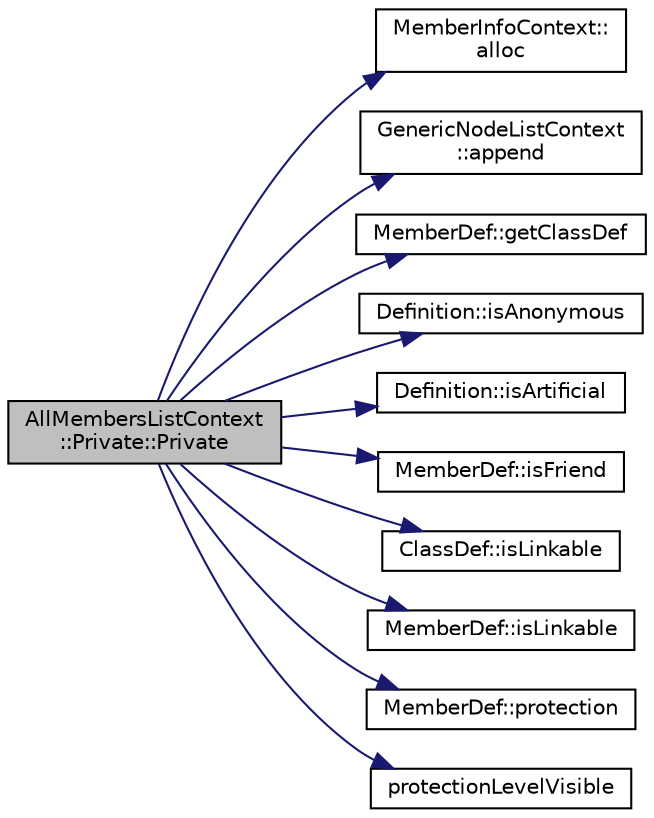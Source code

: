 digraph "AllMembersListContext::Private::Private"
{
 // LATEX_PDF_SIZE
  edge [fontname="Helvetica",fontsize="10",labelfontname="Helvetica",labelfontsize="10"];
  node [fontname="Helvetica",fontsize="10",shape=record];
  rankdir="LR";
  Node1 [label="AllMembersListContext\l::Private::Private",height=0.2,width=0.4,color="black", fillcolor="grey75", style="filled", fontcolor="black",tooltip=" "];
  Node1 -> Node2 [color="midnightblue",fontsize="10",style="solid"];
  Node2 [label="MemberInfoContext::\lalloc",height=0.2,width=0.4,color="black", fillcolor="white", style="filled",URL="$classMemberInfoContext.html#ae978a5b979e6501dfba4a447e1691d4e",tooltip=" "];
  Node1 -> Node3 [color="midnightblue",fontsize="10",style="solid"];
  Node3 [label="GenericNodeListContext\l::append",height=0.2,width=0.4,color="black", fillcolor="white", style="filled",URL="$classGenericNodeListContext.html#a1e3defa7bc050ae33e2fbabba7a20643",tooltip=" "];
  Node1 -> Node4 [color="midnightblue",fontsize="10",style="solid"];
  Node4 [label="MemberDef::getClassDef",height=0.2,width=0.4,color="black", fillcolor="white", style="filled",URL="$classMemberDef.html#a33ff70edee6691aacaeecf40a1146995",tooltip=" "];
  Node1 -> Node5 [color="midnightblue",fontsize="10",style="solid"];
  Node5 [label="Definition::isAnonymous",height=0.2,width=0.4,color="black", fillcolor="white", style="filled",URL="$classDefinition.html#a8f18141678a6bf5fb86e8de29bc0f1cd",tooltip=" "];
  Node1 -> Node6 [color="midnightblue",fontsize="10",style="solid"];
  Node6 [label="Definition::isArtificial",height=0.2,width=0.4,color="black", fillcolor="white", style="filled",URL="$classDefinition.html#ac74ba7e23ad9695f7ac03add58038243",tooltip=" "];
  Node1 -> Node7 [color="midnightblue",fontsize="10",style="solid"];
  Node7 [label="MemberDef::isFriend",height=0.2,width=0.4,color="black", fillcolor="white", style="filled",URL="$classMemberDef.html#a19a22a7e9394cf6e49ab6156274461d3",tooltip=" "];
  Node1 -> Node8 [color="midnightblue",fontsize="10",style="solid"];
  Node8 [label="ClassDef::isLinkable",height=0.2,width=0.4,color="black", fillcolor="white", style="filled",URL="$classClassDef.html#a659ebf886a21ea56b51354c22b91b0dc",tooltip=" "];
  Node1 -> Node9 [color="midnightblue",fontsize="10",style="solid"];
  Node9 [label="MemberDef::isLinkable",height=0.2,width=0.4,color="black", fillcolor="white", style="filled",URL="$classMemberDef.html#aa0a9d4db2b1fbdd5c728f4b2e4c2694d",tooltip=" "];
  Node1 -> Node10 [color="midnightblue",fontsize="10",style="solid"];
  Node10 [label="MemberDef::protection",height=0.2,width=0.4,color="black", fillcolor="white", style="filled",URL="$classMemberDef.html#ab266b88c02dd8d5089b29d501b412c5d",tooltip=" "];
  Node1 -> Node11 [color="midnightblue",fontsize="10",style="solid"];
  Node11 [label="protectionLevelVisible",height=0.2,width=0.4,color="black", fillcolor="white", style="filled",URL="$util_8cpp.html#a1e07db76938eb8a2bb8c79b2d0ec4980",tooltip=" "];
}
